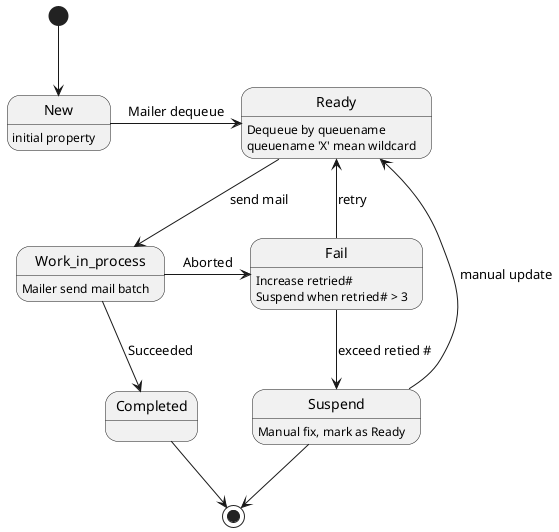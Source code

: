 
@startuml

[*] --> New
' New--> [*]
New: initial property


New-> Ready: Mailer dequeue 
Ready : Dequeue by queuename
Ready : queuename 'X' mean wildcard

Ready--> Work_in_process: send mail 
Work_in_process: Mailer send mail batch

Work_in_process-> Fail: Aborted
Fail: Increase retried#
Fail: Suspend when retried# > 3 
Fail-->Ready: retry
Fail-->Suspend: exceed retied #
Suspend --> Ready: manual update
Suspend --> [*]
Suspend: Manual fix, mark as Ready

Work_in_process--> Completed: Succeeded
Completed --> [*]
@enduml

